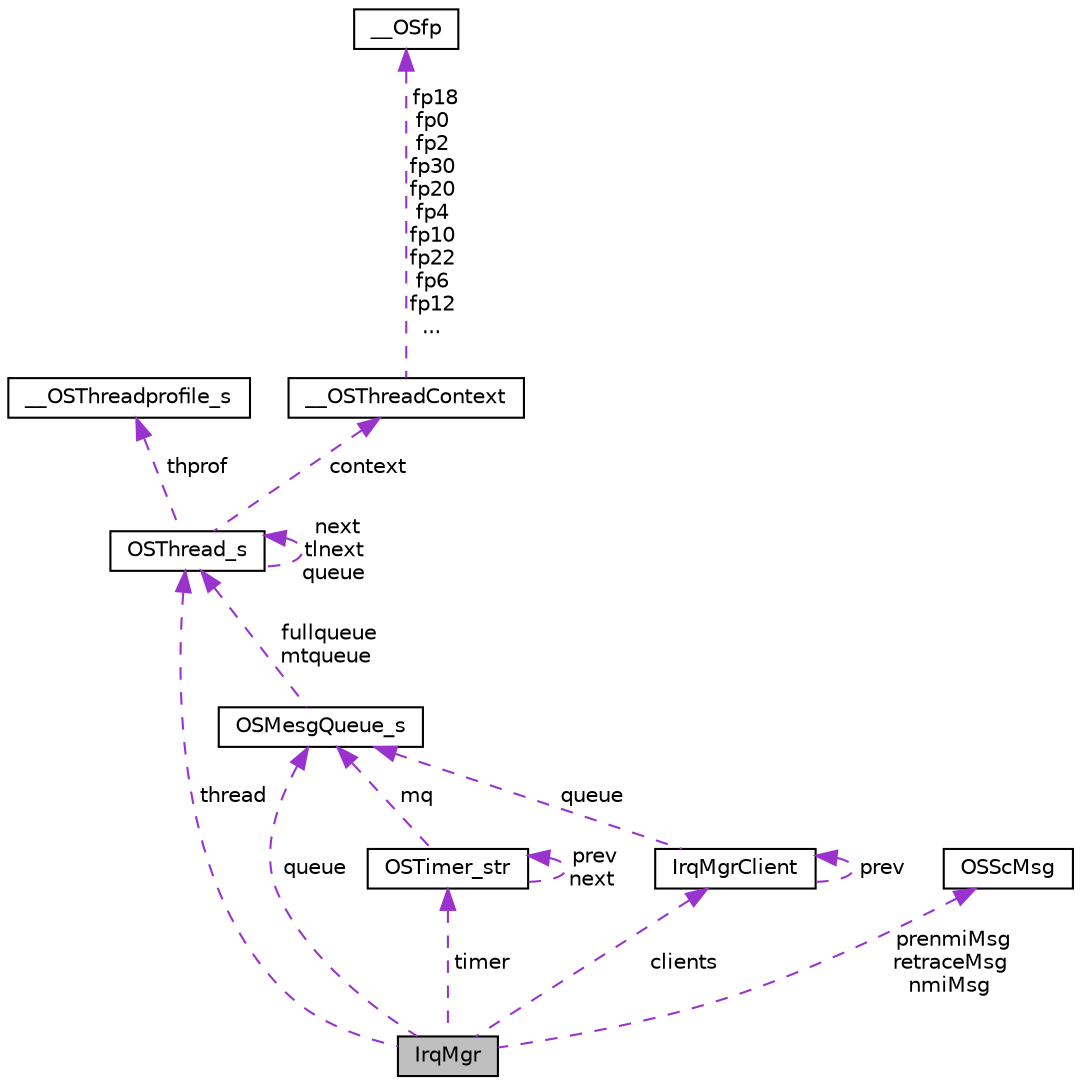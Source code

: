 digraph "IrqMgr"
{
 // LATEX_PDF_SIZE
  edge [fontname="Helvetica",fontsize="10",labelfontname="Helvetica",labelfontsize="10"];
  node [fontname="Helvetica",fontsize="10",shape=record];
  Node1 [label="IrqMgr",height=0.2,width=0.4,color="black", fillcolor="grey75", style="filled", fontcolor="black",tooltip=" "];
  Node2 -> Node1 [dir="back",color="darkorchid3",fontsize="10",style="dashed",label=" queue" ,fontname="Helvetica"];
  Node2 [label="OSMesgQueue_s",height=0.2,width=0.4,color="black", fillcolor="white", style="filled",URL="$dc/d50/structOSMesgQueue__s.html",tooltip=" "];
  Node3 -> Node2 [dir="back",color="darkorchid3",fontsize="10",style="dashed",label=" fullqueue\nmtqueue" ,fontname="Helvetica"];
  Node3 [label="OSThread_s",height=0.2,width=0.4,color="black", fillcolor="white", style="filled",URL="$da/dec/structOSThread__s.html",tooltip=" "];
  Node4 -> Node3 [dir="back",color="darkorchid3",fontsize="10",style="dashed",label=" thprof" ,fontname="Helvetica"];
  Node4 [label="__OSThreadprofile_s",height=0.2,width=0.4,color="black", fillcolor="white", style="filled",URL="$dc/d70/struct____OSThreadprofile__s.html",tooltip=" "];
  Node3 -> Node3 [dir="back",color="darkorchid3",fontsize="10",style="dashed",label=" next\ntlnext\nqueue" ,fontname="Helvetica"];
  Node5 -> Node3 [dir="back",color="darkorchid3",fontsize="10",style="dashed",label=" context" ,fontname="Helvetica"];
  Node5 [label="__OSThreadContext",height=0.2,width=0.4,color="black", fillcolor="white", style="filled",URL="$d9/dec/struct____OSThreadContext.html",tooltip=" "];
  Node6 -> Node5 [dir="back",color="darkorchid3",fontsize="10",style="dashed",label=" fp18\nfp0\nfp2\nfp30\nfp20\nfp4\nfp10\nfp22\nfp6\nfp12\n..." ,fontname="Helvetica"];
  Node6 [label="__OSfp",height=0.2,width=0.4,color="black", fillcolor="white", style="filled",URL="$d0/d5b/union____OSfp.html",tooltip=" "];
  Node7 -> Node1 [dir="back",color="darkorchid3",fontsize="10",style="dashed",label=" timer" ,fontname="Helvetica"];
  Node7 [label="OSTimer_str",height=0.2,width=0.4,color="black", fillcolor="white", style="filled",URL="$da/dd0/structOSTimer__str.html",tooltip=" "];
  Node2 -> Node7 [dir="back",color="darkorchid3",fontsize="10",style="dashed",label=" mq" ,fontname="Helvetica"];
  Node7 -> Node7 [dir="back",color="darkorchid3",fontsize="10",style="dashed",label=" prev\nnext" ,fontname="Helvetica"];
  Node3 -> Node1 [dir="back",color="darkorchid3",fontsize="10",style="dashed",label=" thread" ,fontname="Helvetica"];
  Node8 -> Node1 [dir="back",color="darkorchid3",fontsize="10",style="dashed",label=" prenmiMsg\nretraceMsg\nnmiMsg" ,fontname="Helvetica"];
  Node8 [label="OSScMsg",height=0.2,width=0.4,color="black", fillcolor="white", style="filled",URL="$d5/d62/structOSScMsg.html",tooltip=" "];
  Node9 -> Node1 [dir="back",color="darkorchid3",fontsize="10",style="dashed",label=" clients" ,fontname="Helvetica"];
  Node9 [label="IrqMgrClient",height=0.2,width=0.4,color="black", fillcolor="white", style="filled",URL="$db/d7c/structIrqMgrClient.html",tooltip=" "];
  Node2 -> Node9 [dir="back",color="darkorchid3",fontsize="10",style="dashed",label=" queue" ,fontname="Helvetica"];
  Node9 -> Node9 [dir="back",color="darkorchid3",fontsize="10",style="dashed",label=" prev" ,fontname="Helvetica"];
}
